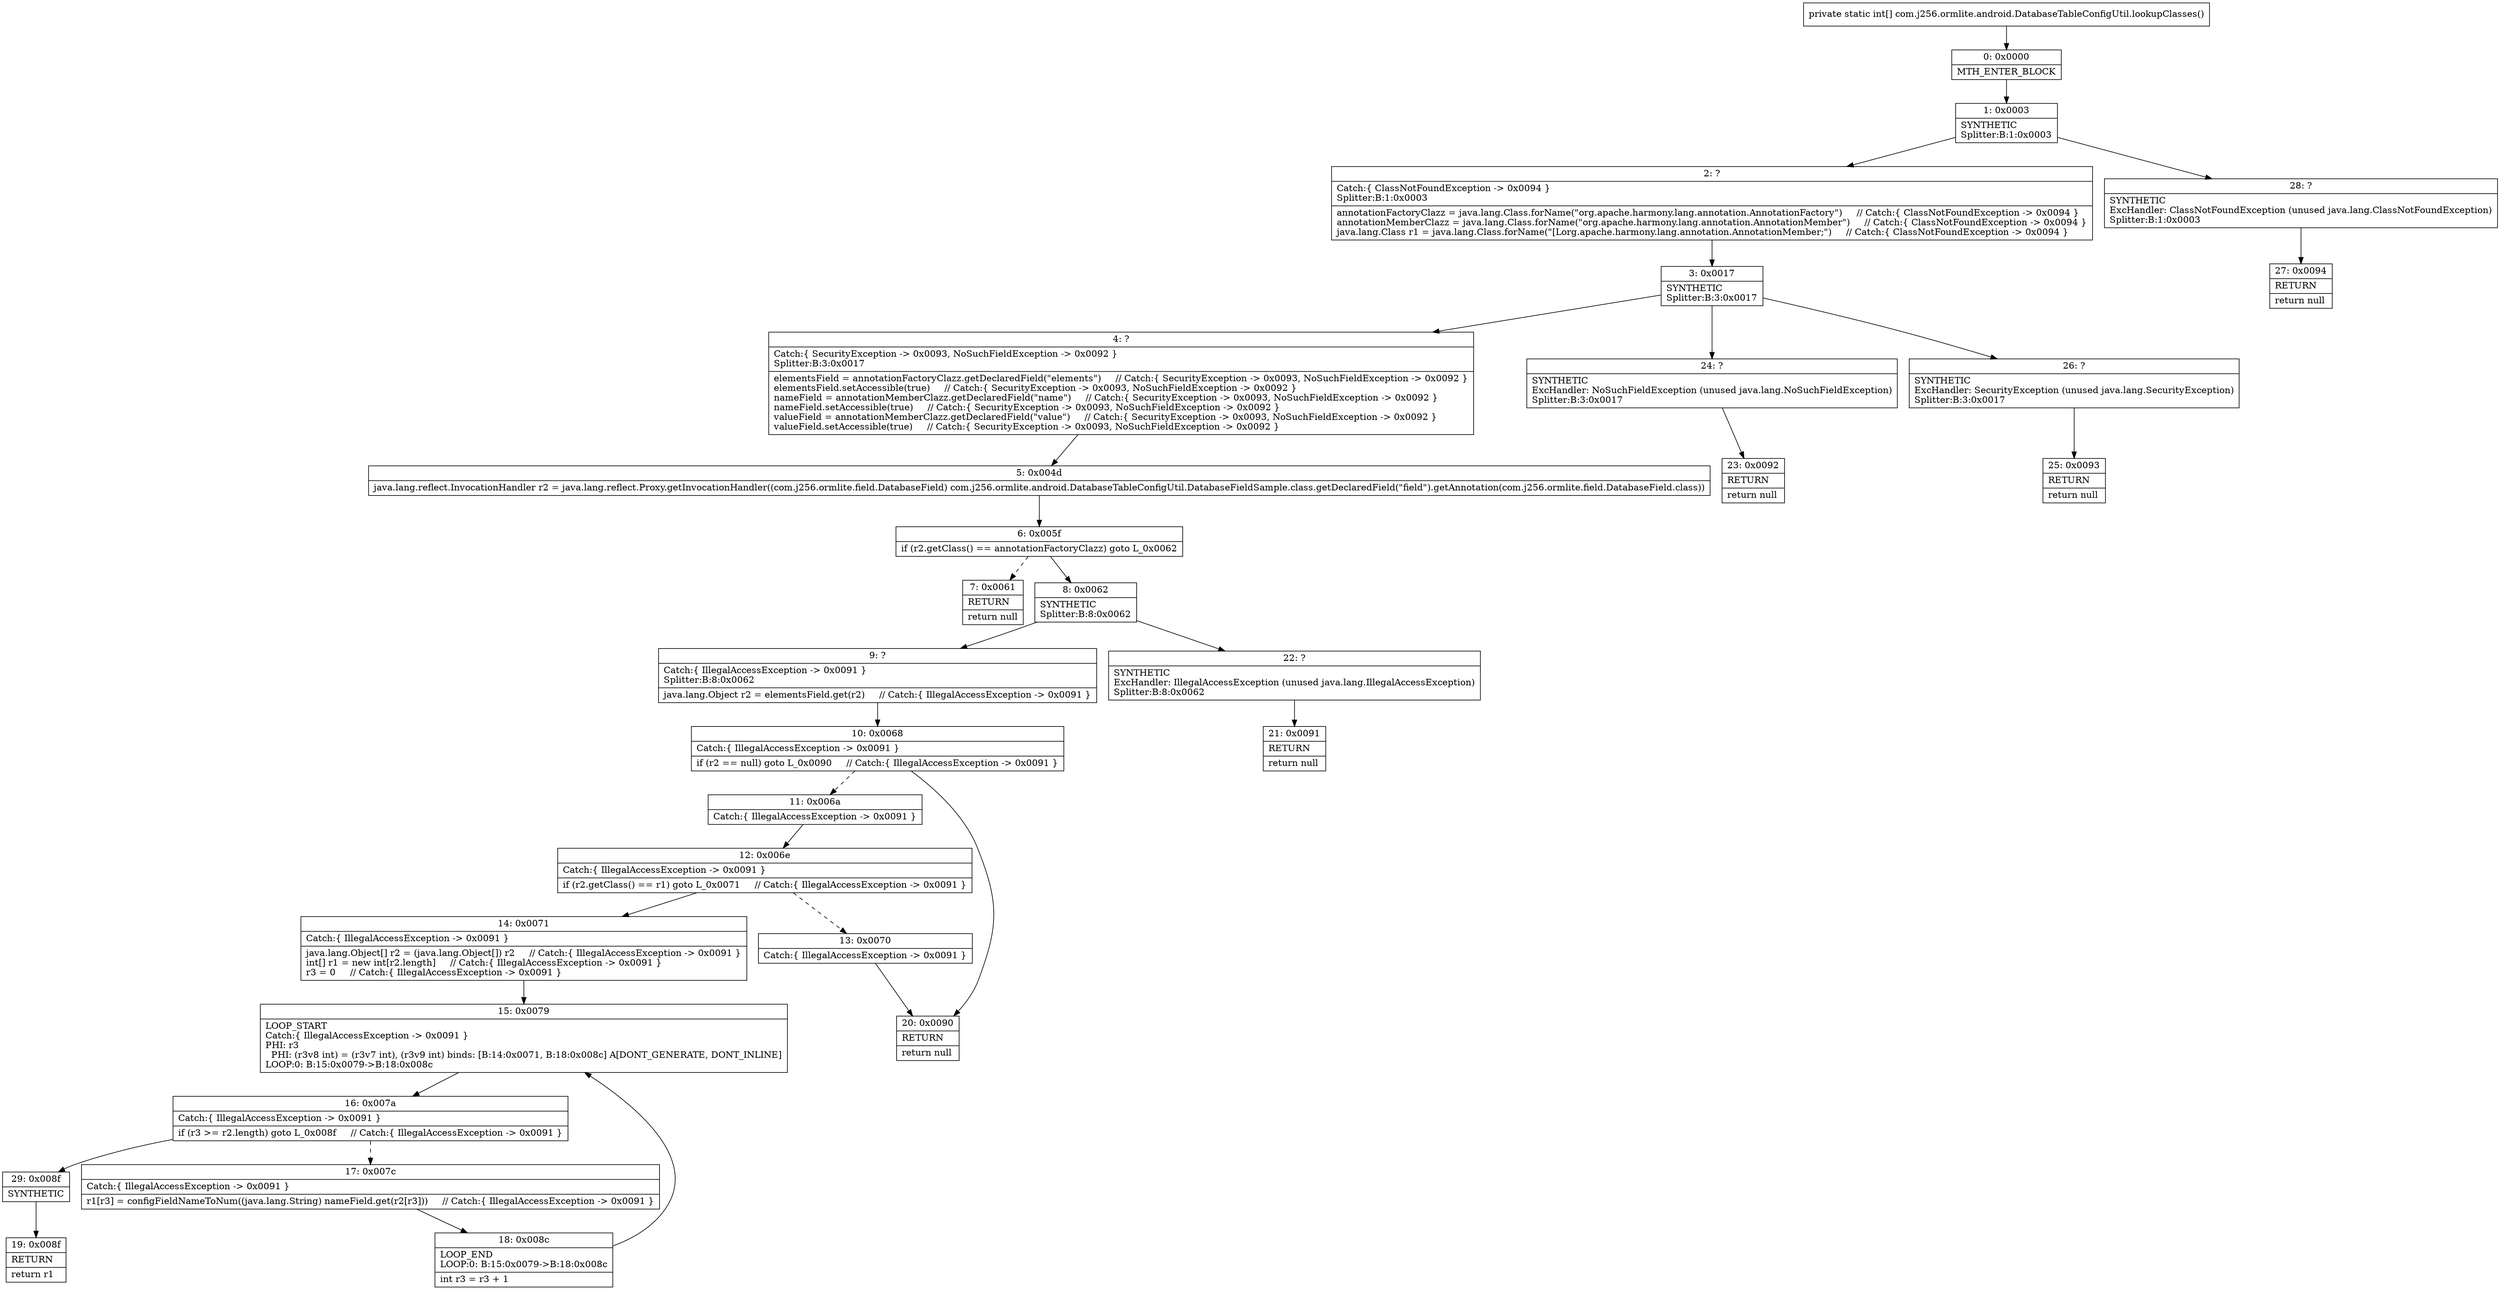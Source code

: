 digraph "CFG forcom.j256.ormlite.android.DatabaseTableConfigUtil.lookupClasses()[I" {
Node_0 [shape=record,label="{0\:\ 0x0000|MTH_ENTER_BLOCK\l}"];
Node_1 [shape=record,label="{1\:\ 0x0003|SYNTHETIC\lSplitter:B:1:0x0003\l}"];
Node_2 [shape=record,label="{2\:\ ?|Catch:\{ ClassNotFoundException \-\> 0x0094 \}\lSplitter:B:1:0x0003\l|annotationFactoryClazz = java.lang.Class.forName(\"org.apache.harmony.lang.annotation.AnnotationFactory\")     \/\/ Catch:\{ ClassNotFoundException \-\> 0x0094 \}\lannotationMemberClazz = java.lang.Class.forName(\"org.apache.harmony.lang.annotation.AnnotationMember\")     \/\/ Catch:\{ ClassNotFoundException \-\> 0x0094 \}\ljava.lang.Class r1 = java.lang.Class.forName(\"[Lorg.apache.harmony.lang.annotation.AnnotationMember;\")     \/\/ Catch:\{ ClassNotFoundException \-\> 0x0094 \}\l}"];
Node_3 [shape=record,label="{3\:\ 0x0017|SYNTHETIC\lSplitter:B:3:0x0017\l}"];
Node_4 [shape=record,label="{4\:\ ?|Catch:\{ SecurityException \-\> 0x0093, NoSuchFieldException \-\> 0x0092 \}\lSplitter:B:3:0x0017\l|elementsField = annotationFactoryClazz.getDeclaredField(\"elements\")     \/\/ Catch:\{ SecurityException \-\> 0x0093, NoSuchFieldException \-\> 0x0092 \}\lelementsField.setAccessible(true)     \/\/ Catch:\{ SecurityException \-\> 0x0093, NoSuchFieldException \-\> 0x0092 \}\lnameField = annotationMemberClazz.getDeclaredField(\"name\")     \/\/ Catch:\{ SecurityException \-\> 0x0093, NoSuchFieldException \-\> 0x0092 \}\lnameField.setAccessible(true)     \/\/ Catch:\{ SecurityException \-\> 0x0093, NoSuchFieldException \-\> 0x0092 \}\lvalueField = annotationMemberClazz.getDeclaredField(\"value\")     \/\/ Catch:\{ SecurityException \-\> 0x0093, NoSuchFieldException \-\> 0x0092 \}\lvalueField.setAccessible(true)     \/\/ Catch:\{ SecurityException \-\> 0x0093, NoSuchFieldException \-\> 0x0092 \}\l}"];
Node_5 [shape=record,label="{5\:\ 0x004d|java.lang.reflect.InvocationHandler r2 = java.lang.reflect.Proxy.getInvocationHandler((com.j256.ormlite.field.DatabaseField) com.j256.ormlite.android.DatabaseTableConfigUtil.DatabaseFieldSample.class.getDeclaredField(\"field\").getAnnotation(com.j256.ormlite.field.DatabaseField.class))\l}"];
Node_6 [shape=record,label="{6\:\ 0x005f|if (r2.getClass() == annotationFactoryClazz) goto L_0x0062\l}"];
Node_7 [shape=record,label="{7\:\ 0x0061|RETURN\l|return null\l}"];
Node_8 [shape=record,label="{8\:\ 0x0062|SYNTHETIC\lSplitter:B:8:0x0062\l}"];
Node_9 [shape=record,label="{9\:\ ?|Catch:\{ IllegalAccessException \-\> 0x0091 \}\lSplitter:B:8:0x0062\l|java.lang.Object r2 = elementsField.get(r2)     \/\/ Catch:\{ IllegalAccessException \-\> 0x0091 \}\l}"];
Node_10 [shape=record,label="{10\:\ 0x0068|Catch:\{ IllegalAccessException \-\> 0x0091 \}\l|if (r2 == null) goto L_0x0090     \/\/ Catch:\{ IllegalAccessException \-\> 0x0091 \}\l}"];
Node_11 [shape=record,label="{11\:\ 0x006a|Catch:\{ IllegalAccessException \-\> 0x0091 \}\l}"];
Node_12 [shape=record,label="{12\:\ 0x006e|Catch:\{ IllegalAccessException \-\> 0x0091 \}\l|if (r2.getClass() == r1) goto L_0x0071     \/\/ Catch:\{ IllegalAccessException \-\> 0x0091 \}\l}"];
Node_13 [shape=record,label="{13\:\ 0x0070|Catch:\{ IllegalAccessException \-\> 0x0091 \}\l}"];
Node_14 [shape=record,label="{14\:\ 0x0071|Catch:\{ IllegalAccessException \-\> 0x0091 \}\l|java.lang.Object[] r2 = (java.lang.Object[]) r2     \/\/ Catch:\{ IllegalAccessException \-\> 0x0091 \}\lint[] r1 = new int[r2.length]     \/\/ Catch:\{ IllegalAccessException \-\> 0x0091 \}\lr3 = 0     \/\/ Catch:\{ IllegalAccessException \-\> 0x0091 \}\l}"];
Node_15 [shape=record,label="{15\:\ 0x0079|LOOP_START\lCatch:\{ IllegalAccessException \-\> 0x0091 \}\lPHI: r3 \l  PHI: (r3v8 int) = (r3v7 int), (r3v9 int) binds: [B:14:0x0071, B:18:0x008c] A[DONT_GENERATE, DONT_INLINE]\lLOOP:0: B:15:0x0079\-\>B:18:0x008c\l}"];
Node_16 [shape=record,label="{16\:\ 0x007a|Catch:\{ IllegalAccessException \-\> 0x0091 \}\l|if (r3 \>= r2.length) goto L_0x008f     \/\/ Catch:\{ IllegalAccessException \-\> 0x0091 \}\l}"];
Node_17 [shape=record,label="{17\:\ 0x007c|Catch:\{ IllegalAccessException \-\> 0x0091 \}\l|r1[r3] = configFieldNameToNum((java.lang.String) nameField.get(r2[r3]))     \/\/ Catch:\{ IllegalAccessException \-\> 0x0091 \}\l}"];
Node_18 [shape=record,label="{18\:\ 0x008c|LOOP_END\lLOOP:0: B:15:0x0079\-\>B:18:0x008c\l|int r3 = r3 + 1\l}"];
Node_19 [shape=record,label="{19\:\ 0x008f|RETURN\l|return r1\l}"];
Node_20 [shape=record,label="{20\:\ 0x0090|RETURN\l|return null\l}"];
Node_21 [shape=record,label="{21\:\ 0x0091|RETURN\l|return null\l}"];
Node_22 [shape=record,label="{22\:\ ?|SYNTHETIC\lExcHandler: IllegalAccessException (unused java.lang.IllegalAccessException)\lSplitter:B:8:0x0062\l}"];
Node_23 [shape=record,label="{23\:\ 0x0092|RETURN\l|return null\l}"];
Node_24 [shape=record,label="{24\:\ ?|SYNTHETIC\lExcHandler: NoSuchFieldException (unused java.lang.NoSuchFieldException)\lSplitter:B:3:0x0017\l}"];
Node_25 [shape=record,label="{25\:\ 0x0093|RETURN\l|return null\l}"];
Node_26 [shape=record,label="{26\:\ ?|SYNTHETIC\lExcHandler: SecurityException (unused java.lang.SecurityException)\lSplitter:B:3:0x0017\l}"];
Node_27 [shape=record,label="{27\:\ 0x0094|RETURN\l|return null\l}"];
Node_28 [shape=record,label="{28\:\ ?|SYNTHETIC\lExcHandler: ClassNotFoundException (unused java.lang.ClassNotFoundException)\lSplitter:B:1:0x0003\l}"];
Node_29 [shape=record,label="{29\:\ 0x008f|SYNTHETIC\l}"];
MethodNode[shape=record,label="{private static int[] com.j256.ormlite.android.DatabaseTableConfigUtil.lookupClasses() }"];
MethodNode -> Node_0;
Node_0 -> Node_1;
Node_1 -> Node_2;
Node_1 -> Node_28;
Node_2 -> Node_3;
Node_3 -> Node_4;
Node_3 -> Node_26;
Node_3 -> Node_24;
Node_4 -> Node_5;
Node_5 -> Node_6;
Node_6 -> Node_7[style=dashed];
Node_6 -> Node_8;
Node_8 -> Node_9;
Node_8 -> Node_22;
Node_9 -> Node_10;
Node_10 -> Node_11[style=dashed];
Node_10 -> Node_20;
Node_11 -> Node_12;
Node_12 -> Node_13[style=dashed];
Node_12 -> Node_14;
Node_13 -> Node_20;
Node_14 -> Node_15;
Node_15 -> Node_16;
Node_16 -> Node_17[style=dashed];
Node_16 -> Node_29;
Node_17 -> Node_18;
Node_18 -> Node_15;
Node_22 -> Node_21;
Node_24 -> Node_23;
Node_26 -> Node_25;
Node_28 -> Node_27;
Node_29 -> Node_19;
}

